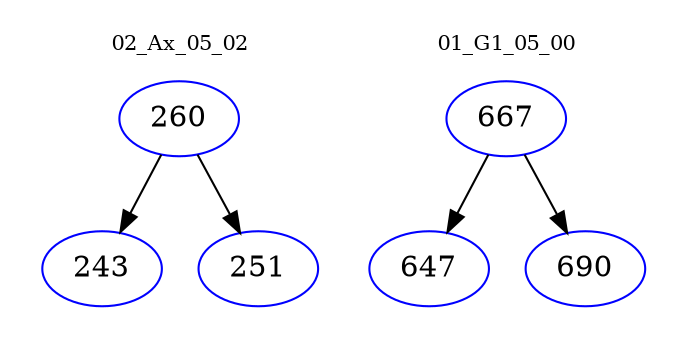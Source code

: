 digraph{
subgraph cluster_0 {
color = white
label = "02_Ax_05_02";
fontsize=10;
T0_260 [label="260", color="blue"]
T0_260 -> T0_243 [color="black"]
T0_243 [label="243", color="blue"]
T0_260 -> T0_251 [color="black"]
T0_251 [label="251", color="blue"]
}
subgraph cluster_1 {
color = white
label = "01_G1_05_00";
fontsize=10;
T1_667 [label="667", color="blue"]
T1_667 -> T1_647 [color="black"]
T1_647 [label="647", color="blue"]
T1_667 -> T1_690 [color="black"]
T1_690 [label="690", color="blue"]
}
}
